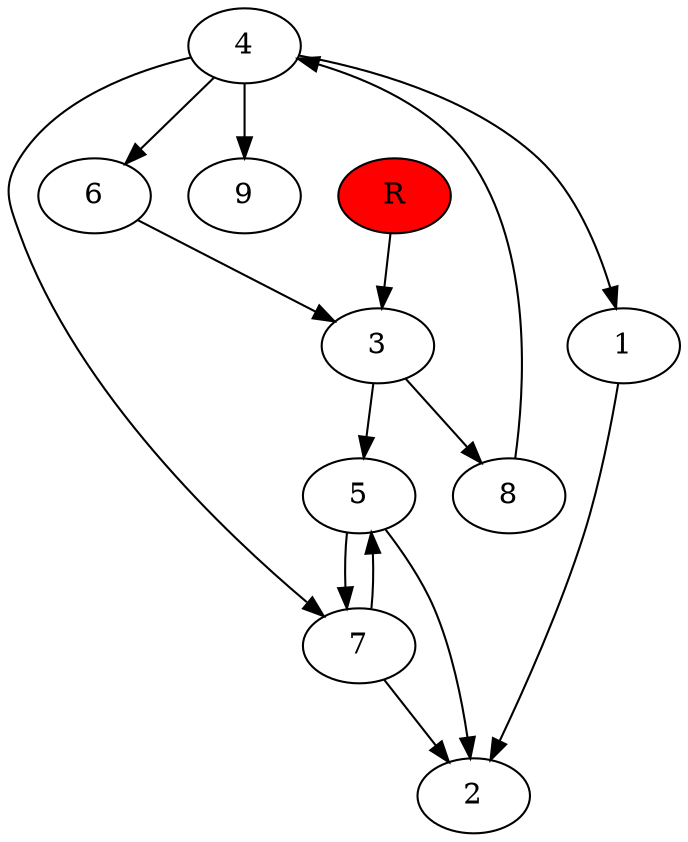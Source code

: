 digraph prb5302 {
	1
	2
	3
	4
	5
	6
	7
	8
	R [fillcolor="#ff0000" style=filled]
	1 -> 2
	3 -> 5
	3 -> 8
	4 -> 1
	4 -> 6
	4 -> 7
	4 -> 9
	5 -> 2
	5 -> 7
	6 -> 3
	7 -> 2
	7 -> 5
	8 -> 4
	R -> 3
}
